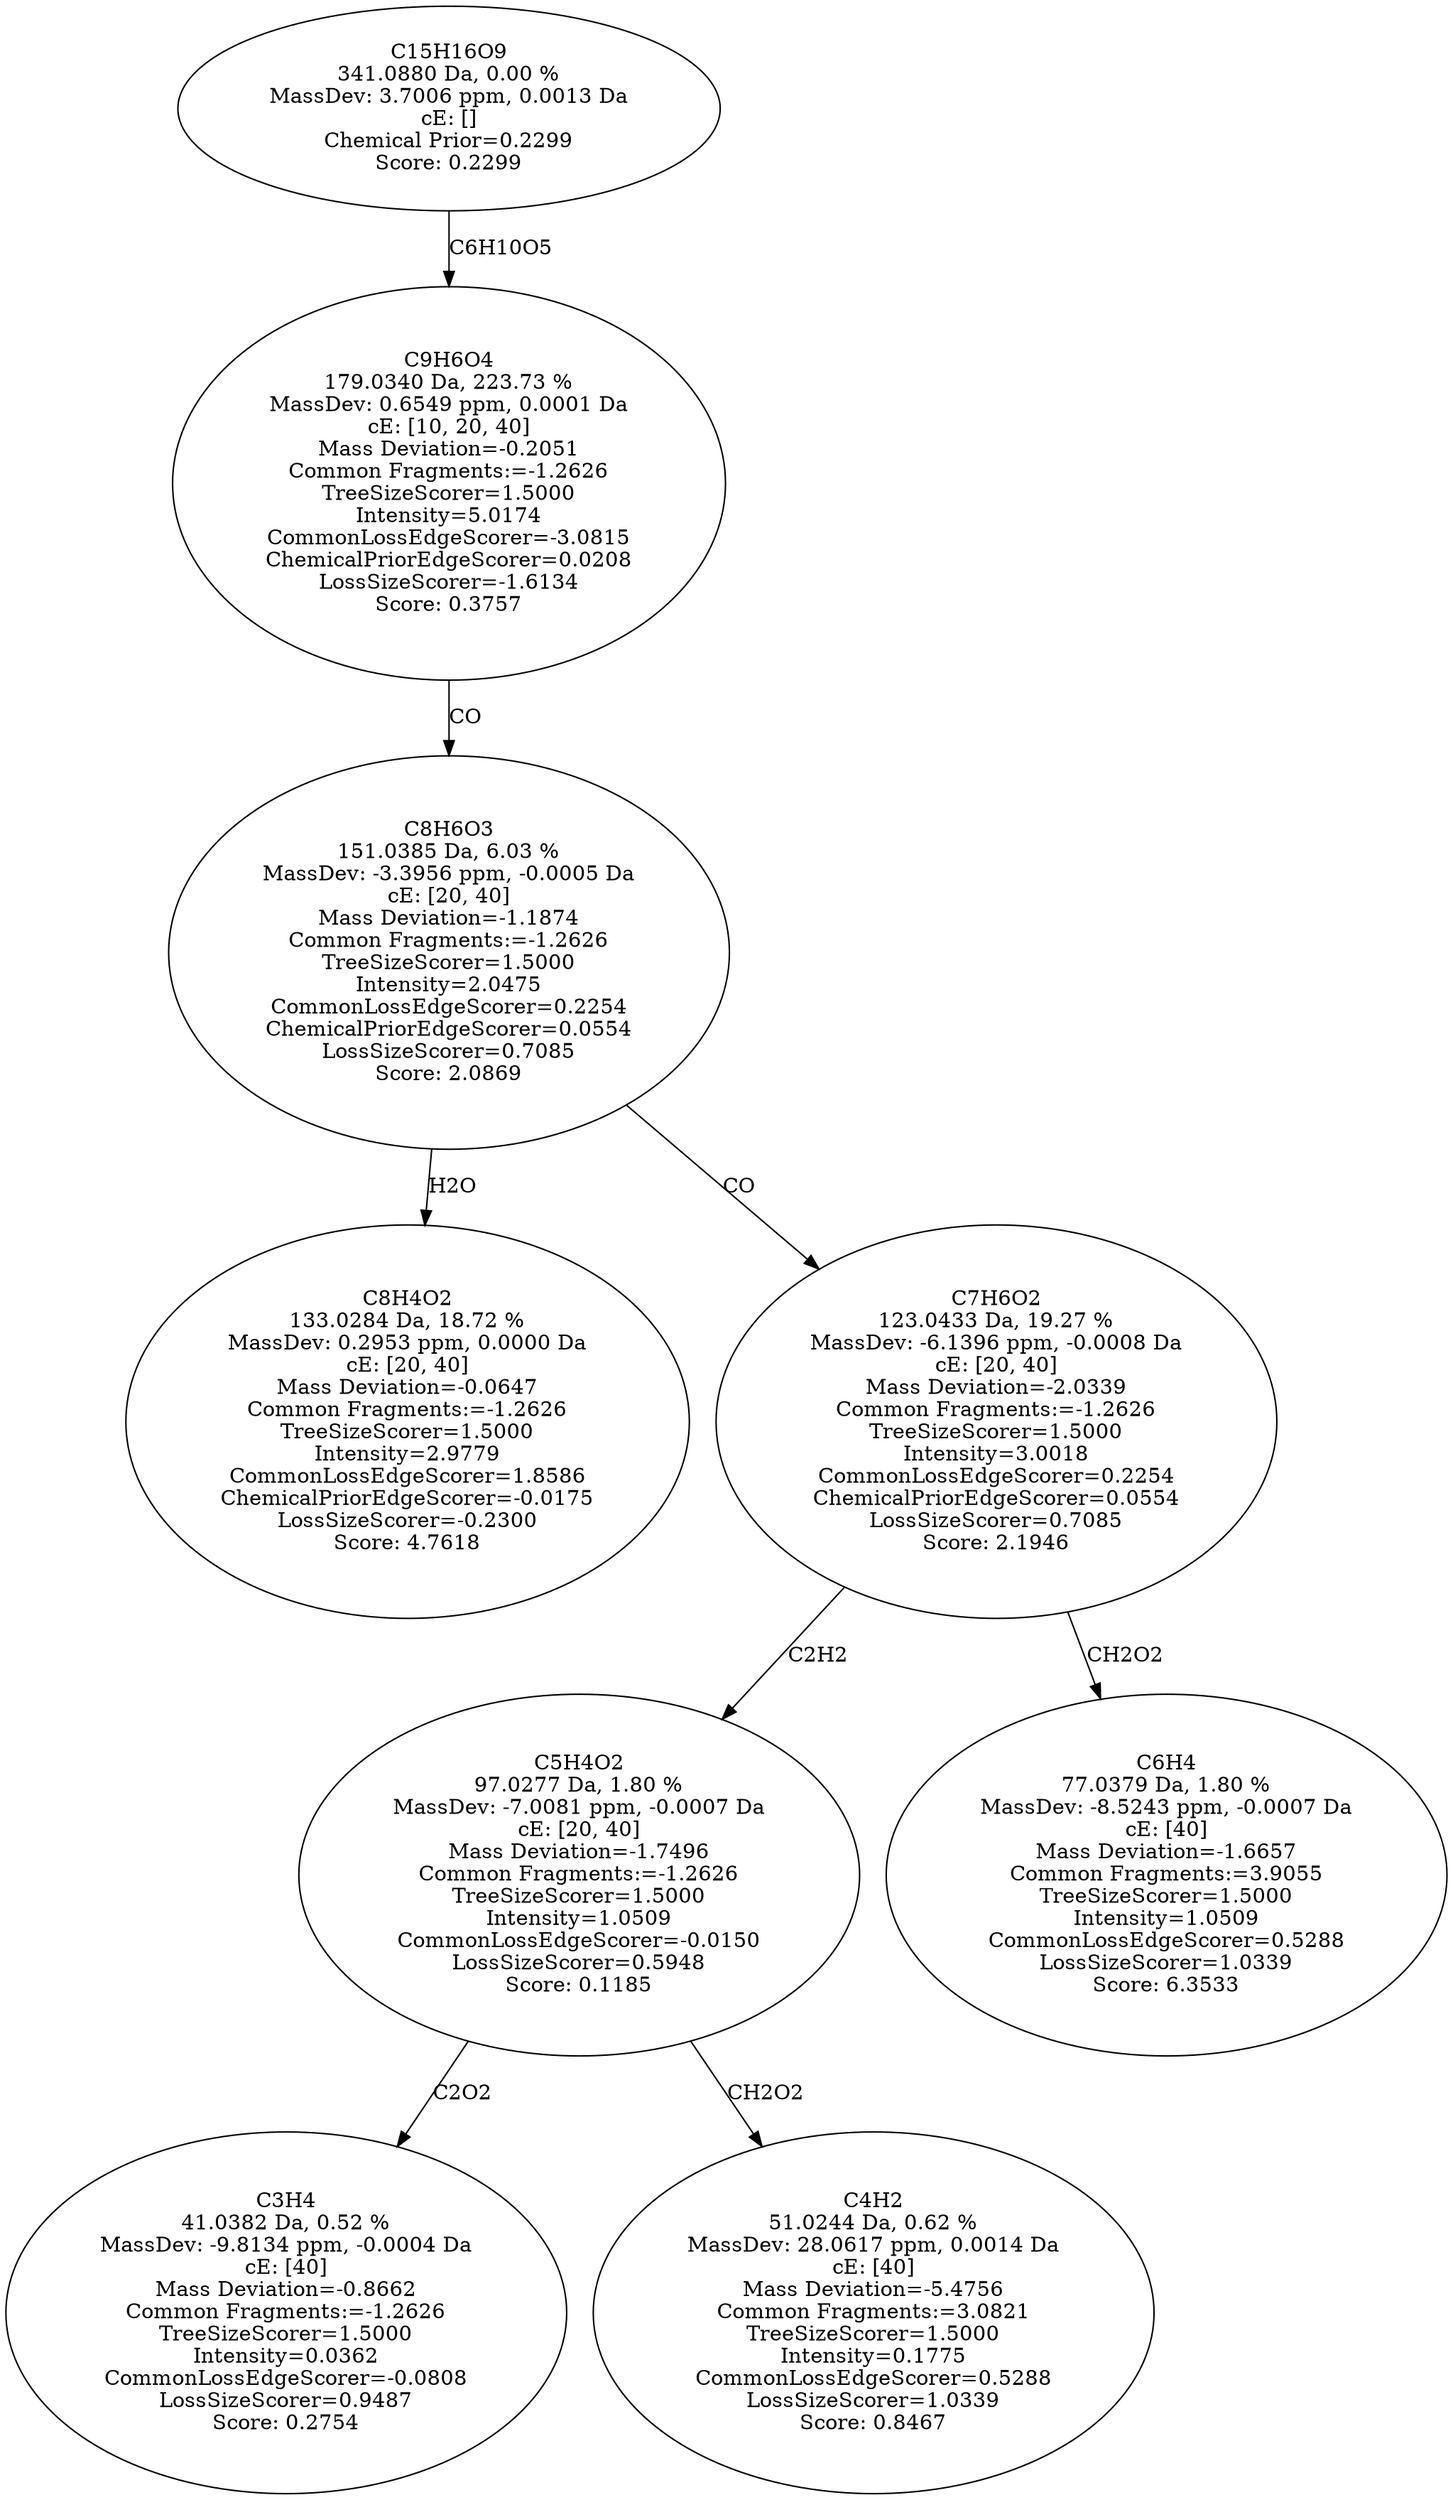strict digraph {
v1 [label="C8H4O2\n133.0284 Da, 18.72 %\nMassDev: 0.2953 ppm, 0.0000 Da\ncE: [20, 40]\nMass Deviation=-0.0647\nCommon Fragments:=-1.2626\nTreeSizeScorer=1.5000\nIntensity=2.9779\nCommonLossEdgeScorer=1.8586\nChemicalPriorEdgeScorer=-0.0175\nLossSizeScorer=-0.2300\nScore: 4.7618"];
v2 [label="C3H4\n41.0382 Da, 0.52 %\nMassDev: -9.8134 ppm, -0.0004 Da\ncE: [40]\nMass Deviation=-0.8662\nCommon Fragments:=-1.2626\nTreeSizeScorer=1.5000\nIntensity=0.0362\nCommonLossEdgeScorer=-0.0808\nLossSizeScorer=0.9487\nScore: 0.2754"];
v3 [label="C4H2\n51.0244 Da, 0.62 %\nMassDev: 28.0617 ppm, 0.0014 Da\ncE: [40]\nMass Deviation=-5.4756\nCommon Fragments:=3.0821\nTreeSizeScorer=1.5000\nIntensity=0.1775\nCommonLossEdgeScorer=0.5288\nLossSizeScorer=1.0339\nScore: 0.8467"];
v4 [label="C5H4O2\n97.0277 Da, 1.80 %\nMassDev: -7.0081 ppm, -0.0007 Da\ncE: [20, 40]\nMass Deviation=-1.7496\nCommon Fragments:=-1.2626\nTreeSizeScorer=1.5000\nIntensity=1.0509\nCommonLossEdgeScorer=-0.0150\nLossSizeScorer=0.5948\nScore: 0.1185"];
v5 [label="C6H4\n77.0379 Da, 1.80 %\nMassDev: -8.5243 ppm, -0.0007 Da\ncE: [40]\nMass Deviation=-1.6657\nCommon Fragments:=3.9055\nTreeSizeScorer=1.5000\nIntensity=1.0509\nCommonLossEdgeScorer=0.5288\nLossSizeScorer=1.0339\nScore: 6.3533"];
v6 [label="C7H6O2\n123.0433 Da, 19.27 %\nMassDev: -6.1396 ppm, -0.0008 Da\ncE: [20, 40]\nMass Deviation=-2.0339\nCommon Fragments:=-1.2626\nTreeSizeScorer=1.5000\nIntensity=3.0018\nCommonLossEdgeScorer=0.2254\nChemicalPriorEdgeScorer=0.0554\nLossSizeScorer=0.7085\nScore: 2.1946"];
v7 [label="C8H6O3\n151.0385 Da, 6.03 %\nMassDev: -3.3956 ppm, -0.0005 Da\ncE: [20, 40]\nMass Deviation=-1.1874\nCommon Fragments:=-1.2626\nTreeSizeScorer=1.5000\nIntensity=2.0475\nCommonLossEdgeScorer=0.2254\nChemicalPriorEdgeScorer=0.0554\nLossSizeScorer=0.7085\nScore: 2.0869"];
v8 [label="C9H6O4\n179.0340 Da, 223.73 %\nMassDev: 0.6549 ppm, 0.0001 Da\ncE: [10, 20, 40]\nMass Deviation=-0.2051\nCommon Fragments:=-1.2626\nTreeSizeScorer=1.5000\nIntensity=5.0174\nCommonLossEdgeScorer=-3.0815\nChemicalPriorEdgeScorer=0.0208\nLossSizeScorer=-1.6134\nScore: 0.3757"];
v9 [label="C15H16O9\n341.0880 Da, 0.00 %\nMassDev: 3.7006 ppm, 0.0013 Da\ncE: []\nChemical Prior=0.2299\nScore: 0.2299"];
v7 -> v1 [label="H2O"];
v4 -> v2 [label="C2O2"];
v4 -> v3 [label="CH2O2"];
v6 -> v4 [label="C2H2"];
v6 -> v5 [label="CH2O2"];
v7 -> v6 [label="CO"];
v8 -> v7 [label="CO"];
v9 -> v8 [label="C6H10O5"];
}